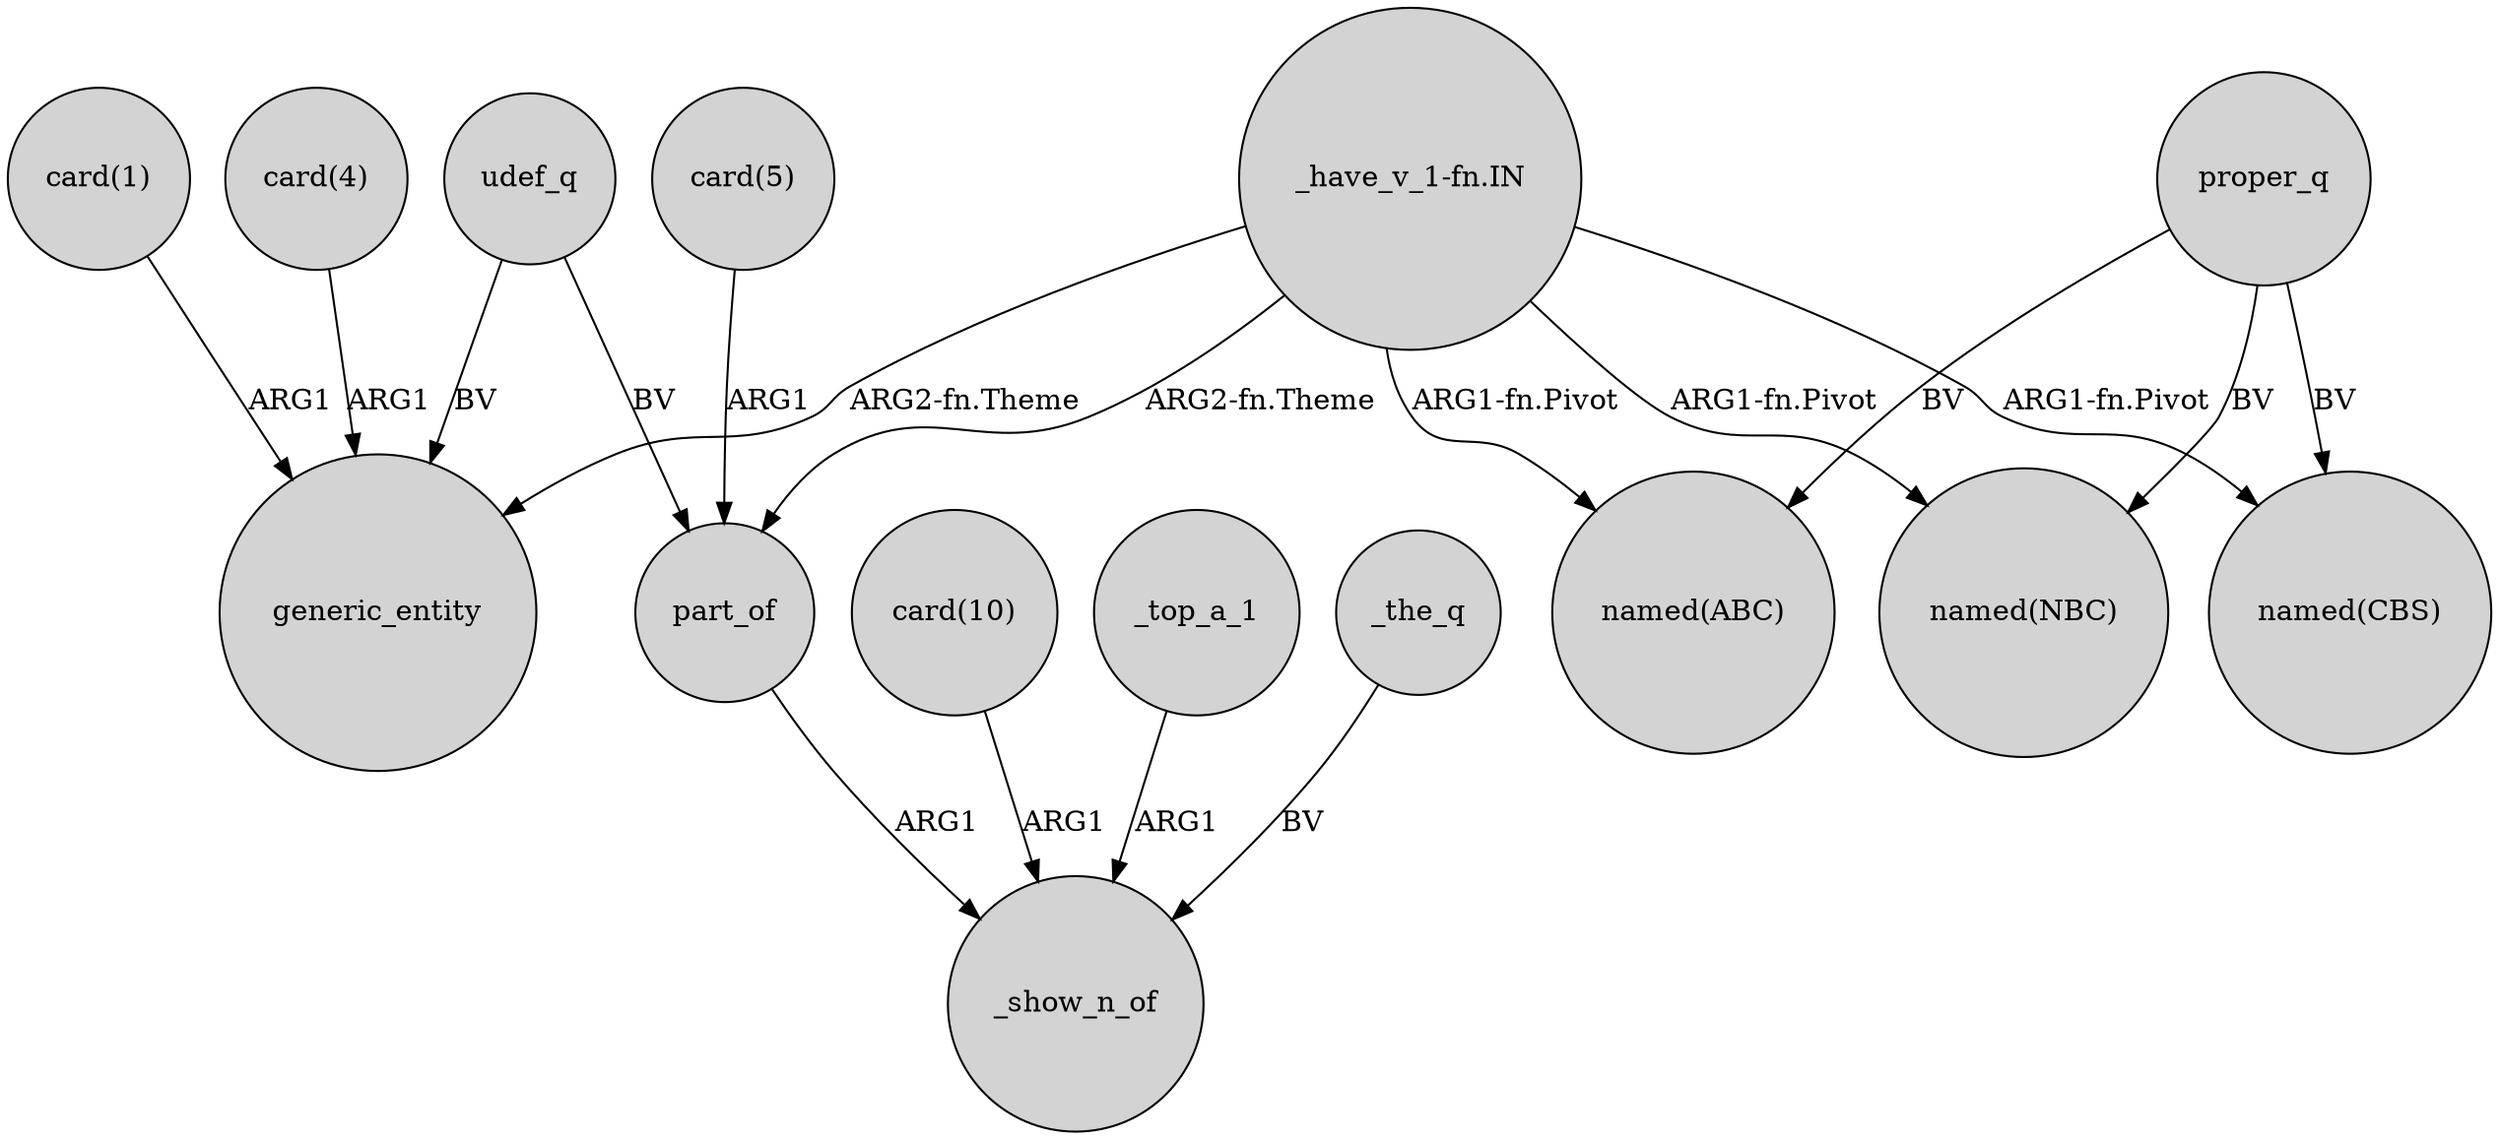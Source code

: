 digraph {
	node [shape=circle style=filled]
	"card(1)" -> generic_entity [label=ARG1]
	"card(10)" -> _show_n_of [label=ARG1]
	"card(5)" -> part_of [label=ARG1]
	udef_q -> part_of [label=BV]
	"_have_v_1-fn.IN" -> "named(ABC)" [label="ARG1-fn.Pivot"]
	udef_q -> generic_entity [label=BV]
	"_have_v_1-fn.IN" -> "named(NBC)" [label="ARG1-fn.Pivot"]
	"_have_v_1-fn.IN" -> part_of [label="ARG2-fn.Theme"]
	proper_q -> "named(NBC)" [label=BV]
	_top_a_1 -> _show_n_of [label=ARG1]
	proper_q -> "named(ABC)" [label=BV]
	part_of -> _show_n_of [label=ARG1]
	proper_q -> "named(CBS)" [label=BV]
	"card(4)" -> generic_entity [label=ARG1]
	_the_q -> _show_n_of [label=BV]
	"_have_v_1-fn.IN" -> "named(CBS)" [label="ARG1-fn.Pivot"]
	"_have_v_1-fn.IN" -> generic_entity [label="ARG2-fn.Theme"]
}
